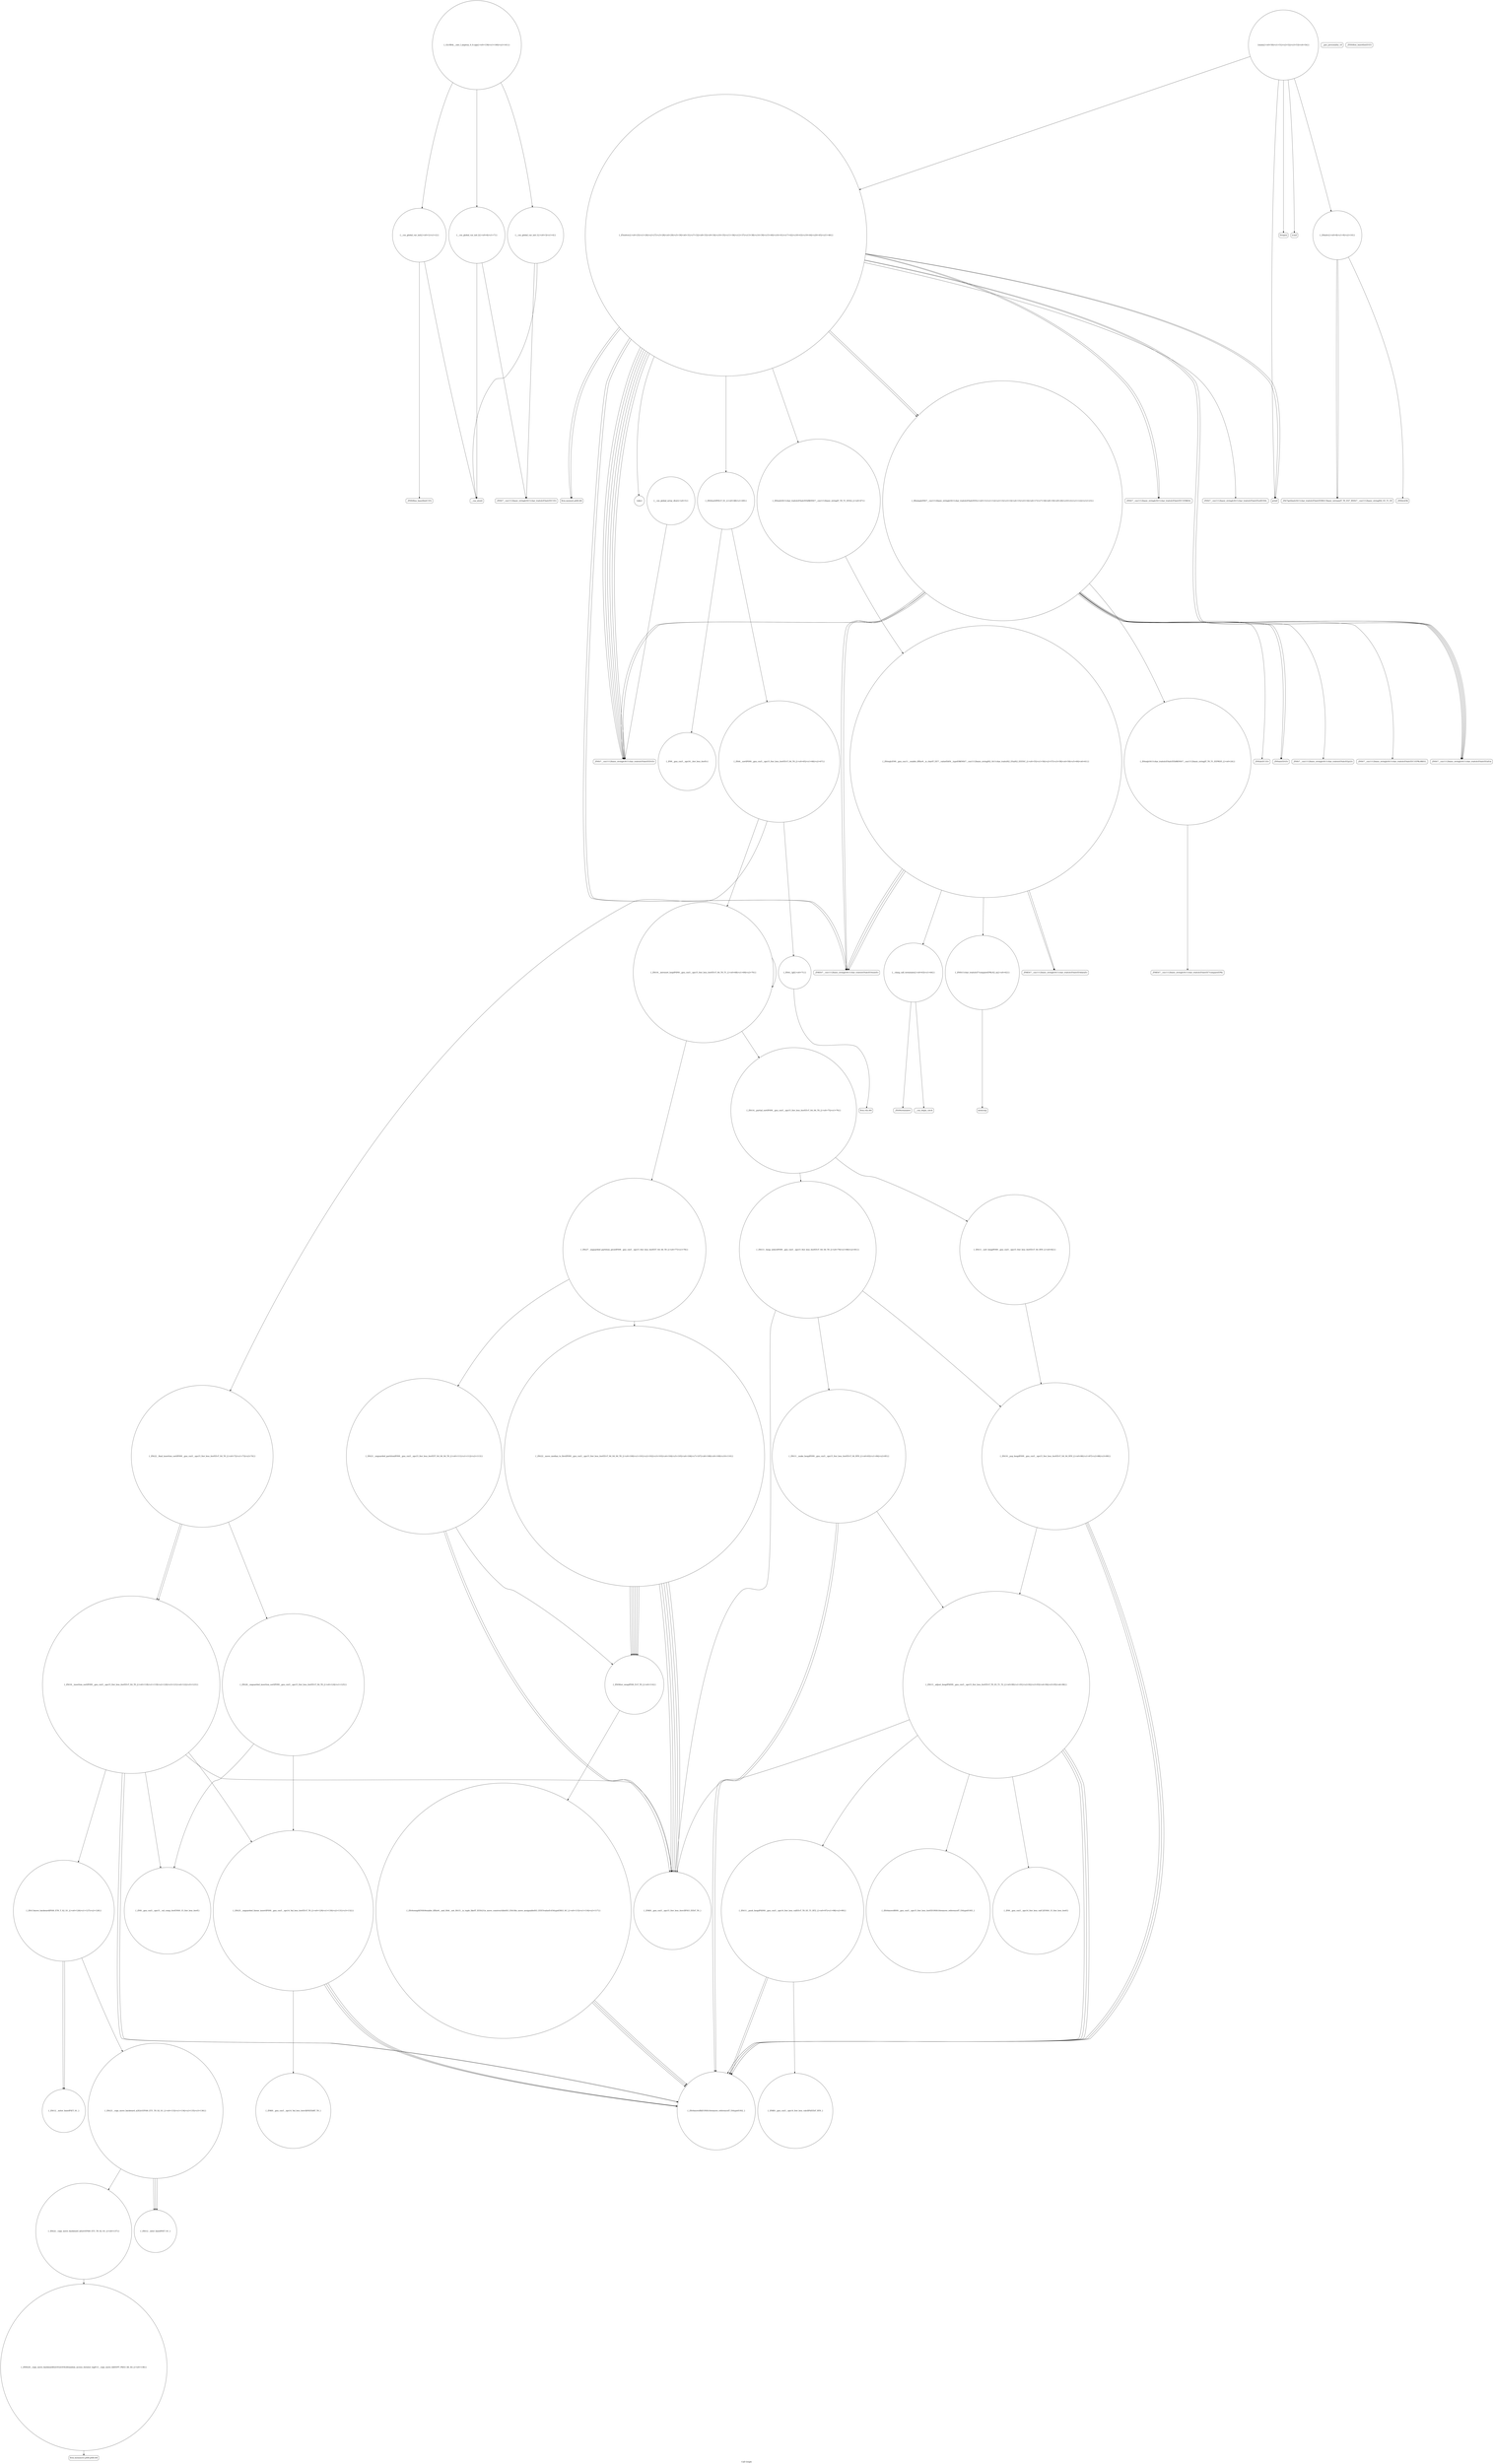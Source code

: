 digraph "Call Graph" {
	label="Call Graph";

	Node0x560def7fd470 [shape=record,shape=circle,label="{__cxx_global_var_init|{<s0>1|<s1>2}}"];
	Node0x560def7fd470:s0 -> Node0x560def7fd4f0[color=black];
	Node0x560def7fd470:s1 -> Node0x560def98d5a0[color=black];
	Node0x560def98eaa0 [shape=record,shape=circle,label="{_ZSt14__partial_sortIPiN9__gnu_cxx5__ops15_Iter_less_iterEEvT_S4_S4_T0_|{<s0>75|<s1>76}}"];
	Node0x560def98eaa0:s0 -> Node0x560def98eba0[color=black];
	Node0x560def98eaa0:s1 -> Node0x560def98fc40[color=black];
	Node0x560def98d7a0 [shape=record,shape=Mrecord,label="{_ZNSt7__cxx1112basic_stringIcSt11char_traitsIcESaIcEED1Ev}"];
	Node0x560def98fe40 [shape=record,shape=circle,label="{_ZSt4moveIRiEONSt16remove_referenceIT_E4typeEOS2_}"];
	Node0x560def98db20 [shape=record,shape=Mrecord,label="{_ZNSt7__cxx1112basic_stringIcSt11char_traitsIcESaIcEEC1EPKcRKS3_}"];
	Node0x560def9901c0 [shape=record,shape=circle,label="{_ZSt21__unguarded_partitionIPiN9__gnu_cxx5__ops15_Iter_less_iterEET_S4_S4_S4_T0_|{<s0>111|<s1>112|<s2>113}}"];
	Node0x560def9901c0:s0 -> Node0x560def98fd40[color=black];
	Node0x560def9901c0:s1 -> Node0x560def98fd40[color=black];
	Node0x560def9901c0:s2 -> Node0x560def990240[color=black];
	Node0x560def98dea0 [shape=record,shape=circle,label="{abs}"];
	Node0x560def990540 [shape=record,shape=circle,label="{_ZSt25__unguarded_linear_insertIPiN9__gnu_cxx5__ops14_Val_less_iterEEvT_T0_|{<s0>129|<s1>130|<s2>131|<s3>132}}"];
	Node0x560def990540:s0 -> Node0x560def98fe40[color=black];
	Node0x560def990540:s1 -> Node0x560def990940[color=black];
	Node0x560def990540:s2 -> Node0x560def98fe40[color=black];
	Node0x560def990540:s3 -> Node0x560def98fe40[color=black];
	Node0x560def98e220 [shape=record,shape=circle,label="{_ZSt4sortIPiEvT_S1_|{<s0>48|<s1>49}}"];
	Node0x560def98e220:s0 -> Node0x560def98e8a0[color=black];
	Node0x560def98e220:s1 -> Node0x560def98e820[color=black];
	Node0x560def9908c0 [shape=record,shape=Mrecord,label="{llvm.memmove.p0i8.p0i8.i64}"];
	Node0x560def98e5a0 [shape=record,shape=Mrecord,label="{_ZNKSt7__cxx1112basic_stringIcSt11char_traitsIcESaIcEE4dataEv}"];
	Node0x560def98e920 [shape=record,shape=circle,label="{_ZSt16__introsort_loopIPilN9__gnu_cxx5__ops15_Iter_less_iterEEvT_S4_T0_T1_|{<s0>68|<s1>69|<s2>70}}"];
	Node0x560def98e920:s0 -> Node0x560def98eaa0[color=black];
	Node0x560def98e920:s1 -> Node0x560def98eb20[color=black];
	Node0x560def98e920:s2 -> Node0x560def98e920[color=black];
	Node0x560def98d620 [shape=record,shape=circle,label="{__cxx_global_var_init.1|{<s0>3|<s1>4}}"];
	Node0x560def98d620:s0 -> Node0x560def98d6a0[color=black];
	Node0x560def98d620:s1 -> Node0x560def98d5a0[color=black];
	Node0x560def98fcc0 [shape=record,shape=circle,label="{_ZSt11__make_heapIPiN9__gnu_cxx5__ops15_Iter_less_iterEEvT_S4_RT0_|{<s0>83|<s1>84|<s2>85}}"];
	Node0x560def98fcc0:s0 -> Node0x560def98fe40[color=black];
	Node0x560def98fcc0:s1 -> Node0x560def98fe40[color=black];
	Node0x560def98fcc0:s2 -> Node0x560def98fec0[color=black];
	Node0x560def98d9a0 [shape=record,shape=Mrecord,label="{_ZSt7getlineIcSt11char_traitsIcESaIcEERSt13basic_istreamIT_T0_ES7_RNSt7__cxx1112basic_stringIS4_S5_T1_EE}"];
	Node0x560def990040 [shape=record,shape=circle,label="{_ZSt11__push_heapIPiliN9__gnu_cxx5__ops14_Iter_less_valEEvT_T0_S5_T1_RT2_|{<s0>97|<s1>98|<s2>99}}"];
	Node0x560def990040:s0 -> Node0x560def9900c0[color=black];
	Node0x560def990040:s1 -> Node0x560def98fe40[color=black];
	Node0x560def990040:s2 -> Node0x560def98fe40[color=black];
	Node0x560def98dd20 [shape=record,shape=circle,label="{_ZSteqIcSt11char_traitsIcESaIcEEbRKNSt7__cxx1112basic_stringIT_T0_T1_EEPKS5_|{<s0>24}}"];
	Node0x560def98dd20:s0 -> Node0x560def98e420[color=black];
	Node0x560def9903c0 [shape=record,shape=circle,label="{_ZSt16__insertion_sortIPiN9__gnu_cxx5__ops15_Iter_less_iterEEvT_S4_T0_|{<s0>118|<s1>119|<s2>120|<s3>121|<s4>122|<s5>123}}"];
	Node0x560def9903c0:s0 -> Node0x560def98fd40[color=black];
	Node0x560def9903c0:s1 -> Node0x560def98fe40[color=black];
	Node0x560def9903c0:s2 -> Node0x560def9904c0[color=black];
	Node0x560def9903c0:s3 -> Node0x560def98fe40[color=black];
	Node0x560def9903c0:s4 -> Node0x560def9905c0[color=black];
	Node0x560def9903c0:s5 -> Node0x560def990540[color=black];
	Node0x560def98e0a0 [shape=record,shape=circle,label="{_ZStneIcSt11char_traitsIcESaIcEEbRKNSt7__cxx1112basic_stringIT_T0_T1_EESA_|{<s0>47}}"];
	Node0x560def98e0a0:s0 -> Node0x560def98e4a0[color=black];
	Node0x560def990740 [shape=record,shape=circle,label="{_ZSt22__copy_move_backward_aILb1EPiS0_ET1_T0_S2_S1_|{<s0>137}}"];
	Node0x560def990740:s0 -> Node0x560def990840[color=black];
	Node0x560def98e420 [shape=record,shape=Mrecord,label="{_ZNKSt7__cxx1112basic_stringIcSt11char_traitsIcESaIcEE7compareEPKc}"];
	Node0x560def98e7a0 [shape=record,shape=Mrecord,label="{memcmp}"];
	Node0x560def7fd4f0 [shape=record,shape=Mrecord,label="{_ZNSt8ios_base4InitC1Ev}"];
	Node0x560def98eb20 [shape=record,shape=circle,label="{_ZSt27__unguarded_partition_pivotIPiN9__gnu_cxx5__ops15_Iter_less_iterEET_S4_S4_T0_|{<s0>77|<s1>78}}"];
	Node0x560def98eb20:s0 -> Node0x560def990140[color=black];
	Node0x560def98eb20:s1 -> Node0x560def9901c0[color=black];
	Node0x560def98d820 [shape=record,shape=circle,label="{__cxx_global_var_init.2|{<s0>6|<s1>7}}"];
	Node0x560def98d820:s0 -> Node0x560def98d6a0[color=black];
	Node0x560def98d820:s1 -> Node0x560def98d5a0[color=black];
	Node0x560def98fec0 [shape=record,shape=circle,label="{_ZSt13__adjust_heapIPiliN9__gnu_cxx5__ops15_Iter_less_iterEEvT_T0_S5_T1_T2_|{<s0>90|<s1>91|<s2>92|<s3>93|<s4>94|<s5>95|<s6>96}}"];
	Node0x560def98fec0:s0 -> Node0x560def98fd40[color=black];
	Node0x560def98fec0:s1 -> Node0x560def98fe40[color=black];
	Node0x560def98fec0:s2 -> Node0x560def98fe40[color=black];
	Node0x560def98fec0:s3 -> Node0x560def98ff40[color=black];
	Node0x560def98fec0:s4 -> Node0x560def98ffc0[color=black];
	Node0x560def98fec0:s5 -> Node0x560def98fe40[color=black];
	Node0x560def98fec0:s6 -> Node0x560def990040[color=black];
	Node0x560def98dba0 [shape=record,shape=Mrecord,label="{__gxx_personality_v0}"];
	Node0x560def990240 [shape=record,shape=circle,label="{_ZSt9iter_swapIPiS0_EvT_T0_|{<s0>114}}"];
	Node0x560def990240:s0 -> Node0x560def9902c0[color=black];
	Node0x560def98df20 [shape=record,shape=circle,label="{_Z5solvev|{<s0>25|<s1>26|<s2>27|<s3>28|<s4>29|<s5>30|<s6>31|<s7>32|<s8>33|<s9>34|<s10>35|<s11>36|<s12>37|<s13>38|<s14>39|<s15>40|<s16>41|<s17>42|<s18>43|<s19>44|<s20>45|<s21>46}}"];
	Node0x560def98df20:s0 -> Node0x560def98dfa0[color=black];
	Node0x560def98df20:s1 -> Node0x560def98da20[color=black];
	Node0x560def98df20:s2 -> Node0x560def98e020[color=black];
	Node0x560def98df20:s3 -> Node0x560def98d7a0[color=black];
	Node0x560def98df20:s4 -> Node0x560def98d7a0[color=black];
	Node0x560def98df20:s5 -> Node0x560def98dfa0[color=black];
	Node0x560def98df20:s6 -> Node0x560def98da20[color=black];
	Node0x560def98df20:s7 -> Node0x560def98e0a0[color=black];
	Node0x560def98df20:s8 -> Node0x560def98d7a0[color=black];
	Node0x560def98df20:s9 -> Node0x560def98d7a0[color=black];
	Node0x560def98df20:s10 -> Node0x560def98e120[color=black];
	Node0x560def98df20:s11 -> Node0x560def98d7a0[color=black];
	Node0x560def98df20:s12 -> Node0x560def98d7a0[color=black];
	Node0x560def98df20:s13 -> Node0x560def98e1a0[color=black];
	Node0x560def98df20:s14 -> Node0x560def98dca0[color=black];
	Node0x560def98df20:s15 -> Node0x560def98e1a0[color=black];
	Node0x560def98df20:s16 -> Node0x560def98dca0[color=black];
	Node0x560def98df20:s17 -> Node0x560def98dda0[color=black];
	Node0x560def98df20:s18 -> Node0x560def98dda0[color=black];
	Node0x560def98df20:s19 -> Node0x560def98e220[color=black];
	Node0x560def98df20:s20 -> Node0x560def98dea0[color=black];
	Node0x560def98df20:s21 -> Node0x560def98e120[color=black];
	Node0x560def9905c0 [shape=record,shape=circle,label="{_ZN9__gnu_cxx5__ops15__val_comp_iterENS0_15_Iter_less_iterE}"];
	Node0x560def98e2a0 [shape=record,shape=circle,label="{main|{<s0>50|<s1>51|<s2>52|<s3>53|<s4>54}}"];
	Node0x560def98e2a0:s0 -> Node0x560def98e320[color=black];
	Node0x560def98e2a0:s1 -> Node0x560def98e3a0[color=black];
	Node0x560def98e2a0:s2 -> Node0x560def98d8a0[color=black];
	Node0x560def98e2a0:s3 -> Node0x560def98e120[color=black];
	Node0x560def98e2a0:s4 -> Node0x560def98df20[color=black];
	Node0x560def990940 [shape=record,shape=circle,label="{_ZNK9__gnu_cxx5__ops14_Val_less_iterclIiPiEEbRT_T0_}"];
	Node0x560def98e620 [shape=record,shape=circle,label="{__clang_call_terminate|{<s0>63|<s1>64}}"];
	Node0x560def98e620:s0 -> Node0x560def98e6a0[color=black];
	Node0x560def98e620:s1 -> Node0x560def98e720[color=black];
	Node0x560def98e9a0 [shape=record,shape=circle,label="{_ZSt4__lgl|{<s0>71}}"];
	Node0x560def98e9a0:s0 -> Node0x560def990340[color=black];
	Node0x560def98d6a0 [shape=record,shape=Mrecord,label="{_ZNSt7__cxx1112basic_stringIcSt11char_traitsIcESaIcEEC1Ev}"];
	Node0x560def98fd40 [shape=record,shape=circle,label="{_ZNK9__gnu_cxx5__ops15_Iter_less_iterclIPiS3_EEbT_T0_}"];
	Node0x560def98da20 [shape=record,shape=circle,label="{_Z6simpleNSt7__cxx1112basic_stringIcSt11char_traitsIcESaIcEEE|{<s0>11|<s1>12|<s2>13|<s3>14|<s4>15|<s5>16|<s6>17|<s7>18|<s8>19|<s9>20|<s10>21|<s11>22|<s12>23}}"];
	Node0x560def98da20:s0 -> Node0x560def98daa0[color=black];
	Node0x560def98da20:s1 -> Node0x560def98db20[color=black];
	Node0x560def98da20:s2 -> Node0x560def98dc20[color=black];
	Node0x560def98da20:s3 -> Node0x560def98dca0[color=black];
	Node0x560def98da20:s4 -> Node0x560def98dd20[color=black];
	Node0x560def98da20:s5 -> Node0x560def98dca0[color=black];
	Node0x560def98da20:s6 -> Node0x560def98dda0[color=black];
	Node0x560def98da20:s7 -> Node0x560def98dda0[color=black];
	Node0x560def98da20:s8 -> Node0x560def98dda0[color=black];
	Node0x560def98da20:s9 -> Node0x560def98de20[color=black];
	Node0x560def98da20:s10 -> Node0x560def98dc20[color=black];
	Node0x560def98da20:s11 -> Node0x560def98d7a0[color=black];
	Node0x560def98da20:s12 -> Node0x560def98d7a0[color=black];
	Node0x560def9900c0 [shape=record,shape=circle,label="{_ZNK9__gnu_cxx5__ops14_Iter_less_valclIPiiEEbT_RT0_}"];
	Node0x560def98dda0 [shape=record,shape=Mrecord,label="{_ZNSt7__cxx1112basic_stringIcSt11char_traitsIcESaIcEEixEm}"];
	Node0x560def990440 [shape=record,shape=circle,label="{_ZSt26__unguarded_insertion_sortIPiN9__gnu_cxx5__ops15_Iter_less_iterEEvT_S4_T0_|{<s0>124|<s1>125}}"];
	Node0x560def990440:s0 -> Node0x560def9905c0[color=black];
	Node0x560def990440:s1 -> Node0x560def990540[color=black];
	Node0x560def98e120 [shape=record,shape=Mrecord,label="{printf}"];
	Node0x560def9907c0 [shape=record,shape=circle,label="{_ZSt12__niter_baseIPiET_S1_}"];
	Node0x560def98e4a0 [shape=record,shape=circle,label="{_ZSteqIcEN9__gnu_cxx11__enable_ifIXsr9__is_charIT_EE7__valueEbE6__typeERKNSt7__cxx1112basic_stringIS2_St11char_traitsIS2_ESaIS2_EEESC_|{<s0>55|<s1>56|<s2>57|<s3>58|<s4>59|<s5>60|<s6>61}}"];
	Node0x560def98e4a0:s0 -> Node0x560def98dca0[color=black];
	Node0x560def98e4a0:s1 -> Node0x560def98dca0[color=black];
	Node0x560def98e4a0:s2 -> Node0x560def98e5a0[color=black];
	Node0x560def98e4a0:s3 -> Node0x560def98e5a0[color=black];
	Node0x560def98e4a0:s4 -> Node0x560def98dca0[color=black];
	Node0x560def98e4a0:s5 -> Node0x560def98e520[color=black];
	Node0x560def98e4a0:s6 -> Node0x560def98e620[color=black];
	Node0x560def98e820 [shape=record,shape=circle,label="{_ZSt6__sortIPiN9__gnu_cxx5__ops15_Iter_less_iterEEvT_S4_T0_|{<s0>65|<s1>66|<s2>67}}"];
	Node0x560def98e820:s0 -> Node0x560def98e9a0[color=black];
	Node0x560def98e820:s1 -> Node0x560def98e920[color=black];
	Node0x560def98e820:s2 -> Node0x560def98ea20[color=black];
	Node0x560def98d520 [shape=record,shape=Mrecord,label="{_ZNSt8ios_base4InitD1Ev}"];
	Node0x560def98eba0 [shape=record,shape=circle,label="{_ZSt13__heap_selectIPiN9__gnu_cxx5__ops15_Iter_less_iterEEvT_S4_S4_T0_|{<s0>79|<s1>80|<s2>81}}"];
	Node0x560def98eba0:s0 -> Node0x560def98fcc0[color=black];
	Node0x560def98eba0:s1 -> Node0x560def98fd40[color=black];
	Node0x560def98eba0:s2 -> Node0x560def98fdc0[color=black];
	Node0x560def98d8a0 [shape=record,shape=circle,label="{_Z4initv|{<s0>8|<s1>9|<s2>10}}"];
	Node0x560def98d8a0:s0 -> Node0x560def98d920[color=black];
	Node0x560def98d8a0:s1 -> Node0x560def98d9a0[color=black];
	Node0x560def98d8a0:s2 -> Node0x560def98d9a0[color=black];
	Node0x560def98ff40 [shape=record,shape=circle,label="{_ZSt4moveIRN9__gnu_cxx5__ops15_Iter_less_iterEEONSt16remove_referenceIT_E4typeEOS5_}"];
	Node0x560def98dc20 [shape=record,shape=Mrecord,label="{_ZNSaIcED1Ev}"];
	Node0x560def9902c0 [shape=record,shape=circle,label="{_ZSt4swapIiENSt9enable_ifIXsr6__and_ISt6__not_ISt15__is_tuple_likeIT_EESt21is_move_constructibleIS3_ESt18is_move_assignableIS3_EEE5valueEvE4typeERS3_SC_|{<s0>115|<s1>116|<s2>117}}"];
	Node0x560def9902c0:s0 -> Node0x560def98fe40[color=black];
	Node0x560def9902c0:s1 -> Node0x560def98fe40[color=black];
	Node0x560def9902c0:s2 -> Node0x560def98fe40[color=black];
	Node0x560def98dfa0 [shape=record,shape=Mrecord,label="{_ZNSt7__cxx1112basic_stringIcSt11char_traitsIcESaIcEEC1ERKS4_}"];
	Node0x560def990640 [shape=record,shape=circle,label="{_ZSt23__copy_move_backward_a2ILb1EPiS0_ET1_T0_S2_S1_|{<s0>133|<s1>134|<s2>135|<s3>136}}"];
	Node0x560def990640:s0 -> Node0x560def9907c0[color=black];
	Node0x560def990640:s1 -> Node0x560def9907c0[color=black];
	Node0x560def990640:s2 -> Node0x560def9907c0[color=black];
	Node0x560def990640:s3 -> Node0x560def990740[color=black];
	Node0x560def98e320 [shape=record,shape=Mrecord,label="{freopen}"];
	Node0x560def9909c0 [shape=record,shape=circle,label="{_GLOBAL__sub_I_angwuy_0_0.cpp|{<s0>139|<s1>140|<s2>141}}"];
	Node0x560def9909c0:s0 -> Node0x560def7fd470[color=black];
	Node0x560def9909c0:s1 -> Node0x560def98d620[color=black];
	Node0x560def9909c0:s2 -> Node0x560def98d820[color=black];
	Node0x560def98e6a0 [shape=record,shape=Mrecord,label="{__cxa_begin_catch}"];
	Node0x560def98ea20 [shape=record,shape=circle,label="{_ZSt22__final_insertion_sortIPiN9__gnu_cxx5__ops15_Iter_less_iterEEvT_S4_T0_|{<s0>72|<s1>73|<s2>74}}"];
	Node0x560def98ea20:s0 -> Node0x560def9903c0[color=black];
	Node0x560def98ea20:s1 -> Node0x560def990440[color=black];
	Node0x560def98ea20:s2 -> Node0x560def9903c0[color=black];
	Node0x560def98d720 [shape=record,shape=circle,label="{__cxx_global_array_dtor|{<s0>5}}"];
	Node0x560def98d720:s0 -> Node0x560def98d7a0[color=black];
	Node0x560def98fdc0 [shape=record,shape=circle,label="{_ZSt10__pop_heapIPiN9__gnu_cxx5__ops15_Iter_less_iterEEvT_S4_S4_RT0_|{<s0>86|<s1>87|<s2>88|<s3>89}}"];
	Node0x560def98fdc0:s0 -> Node0x560def98fe40[color=black];
	Node0x560def98fdc0:s1 -> Node0x560def98fe40[color=black];
	Node0x560def98fdc0:s2 -> Node0x560def98fe40[color=black];
	Node0x560def98fdc0:s3 -> Node0x560def98fec0[color=black];
	Node0x560def98daa0 [shape=record,shape=Mrecord,label="{_ZNSaIcEC1Ev}"];
	Node0x560def990140 [shape=record,shape=circle,label="{_ZSt22__move_median_to_firstIPiN9__gnu_cxx5__ops15_Iter_less_iterEEvT_S4_S4_S4_T0_|{<s0>100|<s1>101|<s2>102|<s3>103|<s4>104|<s5>105|<s6>106|<s7>107|<s8>108|<s9>109|<s10>110}}"];
	Node0x560def990140:s0 -> Node0x560def98fd40[color=black];
	Node0x560def990140:s1 -> Node0x560def98fd40[color=black];
	Node0x560def990140:s2 -> Node0x560def990240[color=black];
	Node0x560def990140:s3 -> Node0x560def98fd40[color=black];
	Node0x560def990140:s4 -> Node0x560def990240[color=black];
	Node0x560def990140:s5 -> Node0x560def990240[color=black];
	Node0x560def990140:s6 -> Node0x560def98fd40[color=black];
	Node0x560def990140:s7 -> Node0x560def990240[color=black];
	Node0x560def990140:s8 -> Node0x560def98fd40[color=black];
	Node0x560def990140:s9 -> Node0x560def990240[color=black];
	Node0x560def990140:s10 -> Node0x560def990240[color=black];
	Node0x560def98de20 [shape=record,shape=Mrecord,label="{_ZNSt7__cxx1112basic_stringIcSt11char_traitsIcESaIcEEpLEc}"];
	Node0x560def9904c0 [shape=record,shape=circle,label="{_ZSt13move_backwardIPiS0_ET0_T_S2_S1_|{<s0>126|<s1>127|<s2>128}}"];
	Node0x560def9904c0:s0 -> Node0x560def9906c0[color=black];
	Node0x560def9904c0:s1 -> Node0x560def9906c0[color=black];
	Node0x560def9904c0:s2 -> Node0x560def990640[color=black];
	Node0x560def98e1a0 [shape=record,shape=Mrecord,label="{llvm.memset.p0i8.i64}"];
	Node0x560def990840 [shape=record,shape=circle,label="{_ZNSt20__copy_move_backwardILb1ELb1ESt26random_access_iterator_tagE13__copy_move_bIiEEPT_PKS3_S6_S4_|{<s0>138}}"];
	Node0x560def990840:s0 -> Node0x560def9908c0[color=black];
	Node0x560def98e520 [shape=record,shape=circle,label="{_ZNSt11char_traitsIcE7compareEPKcS2_m|{<s0>62}}"];
	Node0x560def98e520:s0 -> Node0x560def98e7a0[color=black];
	Node0x560def98e8a0 [shape=record,shape=circle,label="{_ZN9__gnu_cxx5__ops16__iter_less_iterEv}"];
	Node0x560def98d5a0 [shape=record,shape=Mrecord,label="{__cxa_atexit}"];
	Node0x560def98fc40 [shape=record,shape=circle,label="{_ZSt11__sort_heapIPiN9__gnu_cxx5__ops15_Iter_less_iterEEvT_S4_RT0_|{<s0>82}}"];
	Node0x560def98fc40:s0 -> Node0x560def98fdc0[color=black];
	Node0x560def98d920 [shape=record,shape=Mrecord,label="{_ZNSirsERi}"];
	Node0x560def98ffc0 [shape=record,shape=circle,label="{_ZN9__gnu_cxx5__ops14_Iter_less_valC2ENS0_15_Iter_less_iterE}"];
	Node0x560def98dca0 [shape=record,shape=Mrecord,label="{_ZNKSt7__cxx1112basic_stringIcSt11char_traitsIcESaIcEE4sizeEv}"];
	Node0x560def990340 [shape=record,shape=Mrecord,label="{llvm.ctlz.i64}"];
	Node0x560def98e020 [shape=record,shape=Mrecord,label="{_ZNSt7__cxx1112basic_stringIcSt11char_traitsIcESaIcEEaSEOS4_}"];
	Node0x560def9906c0 [shape=record,shape=circle,label="{_ZSt12__miter_baseIPiET_S1_}"];
	Node0x560def98e3a0 [shape=record,shape=Mrecord,label="{scanf}"];
	Node0x560def98e720 [shape=record,shape=Mrecord,label="{_ZSt9terminatev}"];
}
